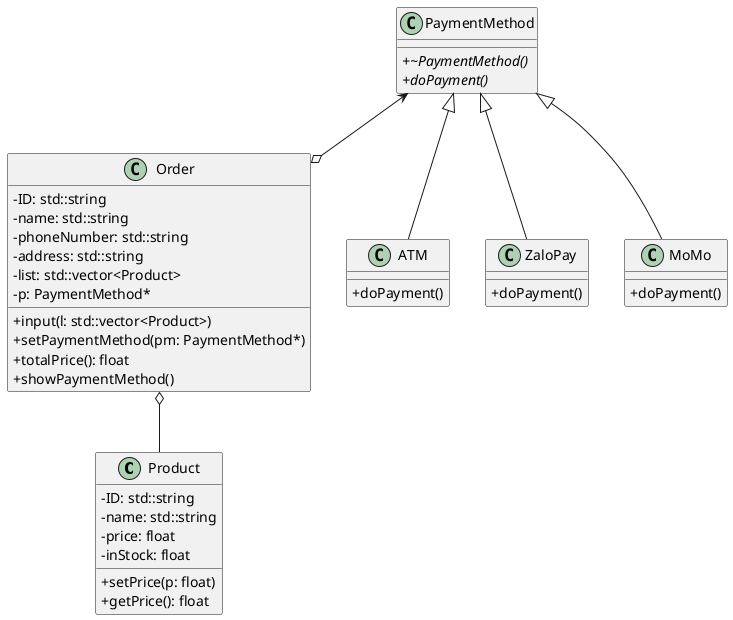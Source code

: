 @startuml SaleSystem

skinparam classAttributeIconSize 0

class Product {
    - ID: std::string
    - name: std::string
    - price: float
    - inStock: float
    + setPrice(p: float)
    + getPrice(): float
}

class PaymentMethod {
    + {abstract} ~PaymentMethod()
    + {abstract} doPayment()
}

class Order {
    - ID: std::string
    - name: std::string
    - phoneNumber: std::string
    - address: std::string
    - list: std::vector<Product>
    - p: PaymentMethod*
    + input(l: std::vector<Product>)
    + setPaymentMethod(pm: PaymentMethod*)
    + totalPrice(): float
    + showPaymentMethod()
}

class ATM {
    + doPayment()
}

class ZaloPay {
    + doPayment()
}

class MoMo {
    + doPayment()
}

Order o-- Product
Order o-up-> PaymentMethod
PaymentMethod <|-- ATM
PaymentMethod <|-- ZaloPay
PaymentMethod <|-- MoMo

@enduml
